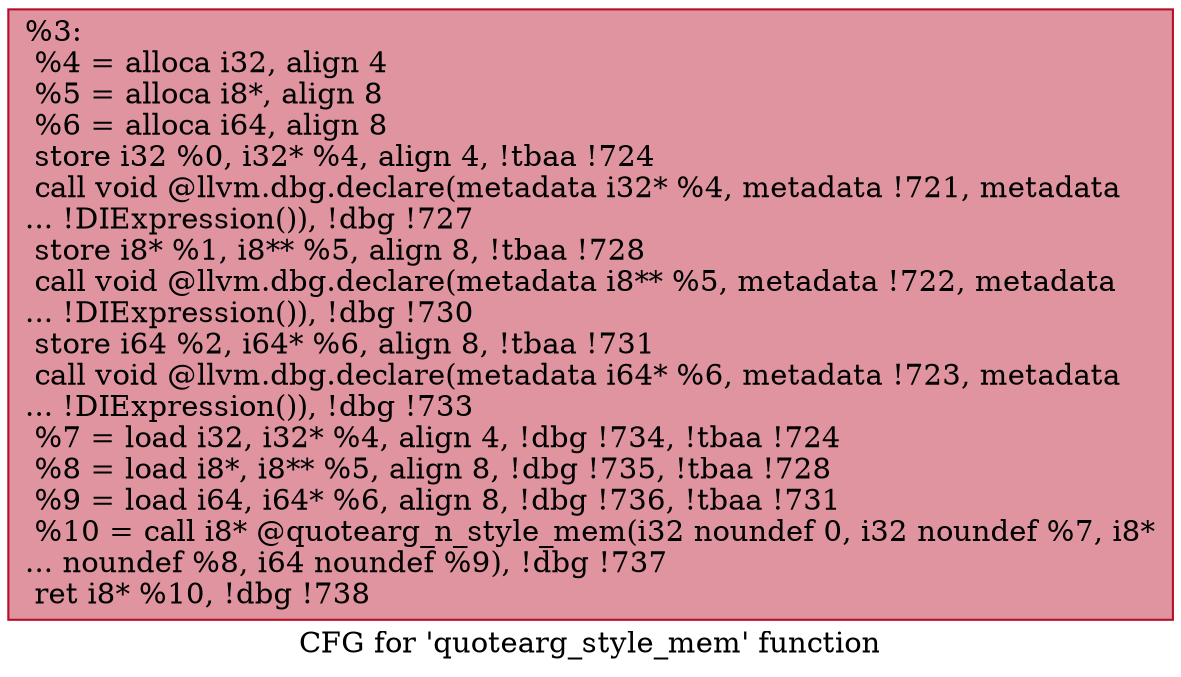 digraph "CFG for 'quotearg_style_mem' function" {
	label="CFG for 'quotearg_style_mem' function";

	Node0x25edae0 [shape=record,color="#b70d28ff", style=filled, fillcolor="#b70d2870",label="{%3:\l  %4 = alloca i32, align 4\l  %5 = alloca i8*, align 8\l  %6 = alloca i64, align 8\l  store i32 %0, i32* %4, align 4, !tbaa !724\l  call void @llvm.dbg.declare(metadata i32* %4, metadata !721, metadata\l... !DIExpression()), !dbg !727\l  store i8* %1, i8** %5, align 8, !tbaa !728\l  call void @llvm.dbg.declare(metadata i8** %5, metadata !722, metadata\l... !DIExpression()), !dbg !730\l  store i64 %2, i64* %6, align 8, !tbaa !731\l  call void @llvm.dbg.declare(metadata i64* %6, metadata !723, metadata\l... !DIExpression()), !dbg !733\l  %7 = load i32, i32* %4, align 4, !dbg !734, !tbaa !724\l  %8 = load i8*, i8** %5, align 8, !dbg !735, !tbaa !728\l  %9 = load i64, i64* %6, align 8, !dbg !736, !tbaa !731\l  %10 = call i8* @quotearg_n_style_mem(i32 noundef 0, i32 noundef %7, i8*\l... noundef %8, i64 noundef %9), !dbg !737\l  ret i8* %10, !dbg !738\l}"];
}
